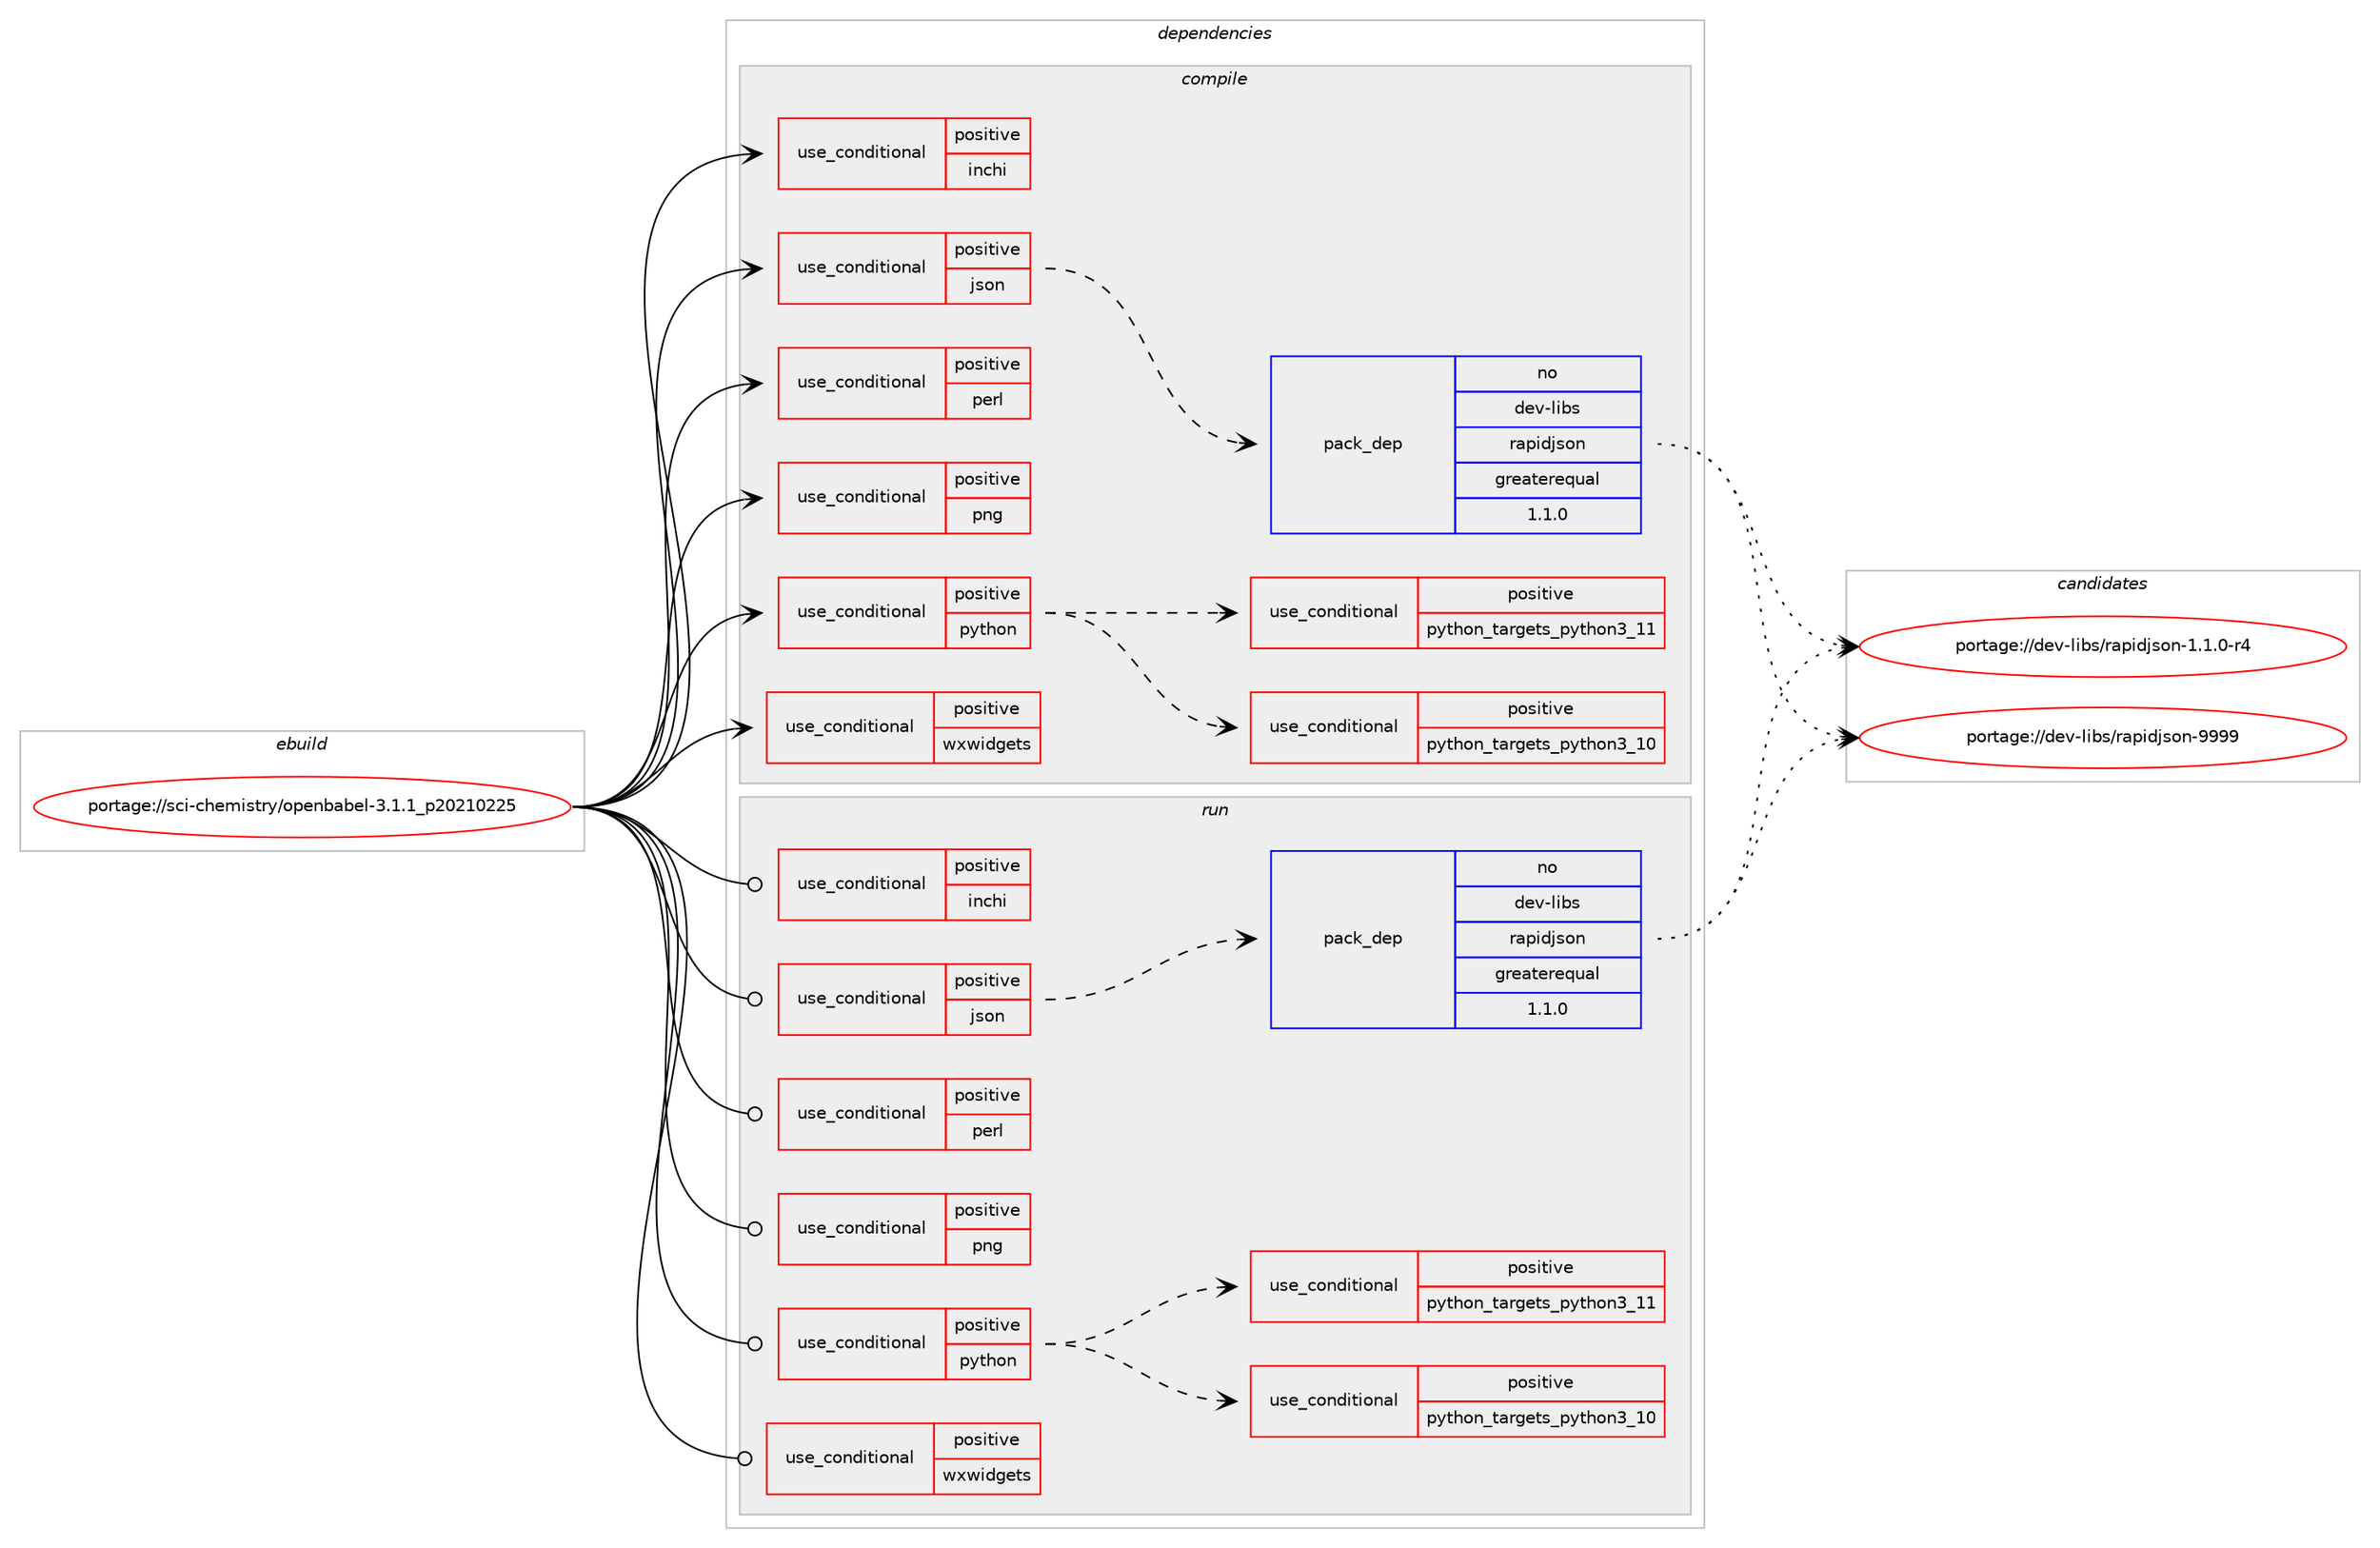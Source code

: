 digraph prolog {

# *************
# Graph options
# *************

newrank=true;
concentrate=true;
compound=true;
graph [rankdir=LR,fontname=Helvetica,fontsize=10,ranksep=1.5];#, ranksep=2.5, nodesep=0.2];
edge  [arrowhead=vee];
node  [fontname=Helvetica,fontsize=10];

# **********
# The ebuild
# **********

subgraph cluster_leftcol {
color=gray;
rank=same;
label=<<i>ebuild</i>>;
id [label="portage://sci-chemistry/openbabel-3.1.1_p20210225", color=red, width=4, href="../sci-chemistry/openbabel-3.1.1_p20210225.svg"];
}

# ****************
# The dependencies
# ****************

subgraph cluster_midcol {
color=gray;
label=<<i>dependencies</i>>;
subgraph cluster_compile {
fillcolor="#eeeeee";
style=filled;
label=<<i>compile</i>>;
subgraph cond6852 {
dependency9593 [label=<<TABLE BORDER="0" CELLBORDER="1" CELLSPACING="0" CELLPADDING="4"><TR><TD ROWSPAN="3" CELLPADDING="10">use_conditional</TD></TR><TR><TD>positive</TD></TR><TR><TD>inchi</TD></TR></TABLE>>, shape=none, color=red];
# *** BEGIN UNKNOWN DEPENDENCY TYPE (TODO) ***
# dependency9593 -> package_dependency(portage://sci-chemistry/openbabel-3.1.1_p20210225,install,no,sci-libs,inchi,none,[,,],[],[])
# *** END UNKNOWN DEPENDENCY TYPE (TODO) ***

}
id:e -> dependency9593:w [weight=20,style="solid",arrowhead="vee"];
subgraph cond6853 {
dependency9594 [label=<<TABLE BORDER="0" CELLBORDER="1" CELLSPACING="0" CELLPADDING="4"><TR><TD ROWSPAN="3" CELLPADDING="10">use_conditional</TD></TR><TR><TD>positive</TD></TR><TR><TD>json</TD></TR></TABLE>>, shape=none, color=red];
subgraph pack2656 {
dependency9595 [label=<<TABLE BORDER="0" CELLBORDER="1" CELLSPACING="0" CELLPADDING="4" WIDTH="220"><TR><TD ROWSPAN="6" CELLPADDING="30">pack_dep</TD></TR><TR><TD WIDTH="110">no</TD></TR><TR><TD>dev-libs</TD></TR><TR><TD>rapidjson</TD></TR><TR><TD>greaterequal</TD></TR><TR><TD>1.1.0</TD></TR></TABLE>>, shape=none, color=blue];
}
dependency9594:e -> dependency9595:w [weight=20,style="dashed",arrowhead="vee"];
}
id:e -> dependency9594:w [weight=20,style="solid",arrowhead="vee"];
subgraph cond6854 {
dependency9596 [label=<<TABLE BORDER="0" CELLBORDER="1" CELLSPACING="0" CELLPADDING="4"><TR><TD ROWSPAN="3" CELLPADDING="10">use_conditional</TD></TR><TR><TD>positive</TD></TR><TR><TD>perl</TD></TR></TABLE>>, shape=none, color=red];
# *** BEGIN UNKNOWN DEPENDENCY TYPE (TODO) ***
# dependency9596 -> package_dependency(portage://sci-chemistry/openbabel-3.1.1_p20210225,install,no,dev-lang,perl,none,[,,],[],[])
# *** END UNKNOWN DEPENDENCY TYPE (TODO) ***

}
id:e -> dependency9596:w [weight=20,style="solid",arrowhead="vee"];
subgraph cond6855 {
dependency9597 [label=<<TABLE BORDER="0" CELLBORDER="1" CELLSPACING="0" CELLPADDING="4"><TR><TD ROWSPAN="3" CELLPADDING="10">use_conditional</TD></TR><TR><TD>positive</TD></TR><TR><TD>png</TD></TR></TABLE>>, shape=none, color=red];
# *** BEGIN UNKNOWN DEPENDENCY TYPE (TODO) ***
# dependency9597 -> package_dependency(portage://sci-chemistry/openbabel-3.1.1_p20210225,install,no,x11-libs,cairo,none,[,,],[],[])
# *** END UNKNOWN DEPENDENCY TYPE (TODO) ***

}
id:e -> dependency9597:w [weight=20,style="solid",arrowhead="vee"];
subgraph cond6856 {
dependency9598 [label=<<TABLE BORDER="0" CELLBORDER="1" CELLSPACING="0" CELLPADDING="4"><TR><TD ROWSPAN="3" CELLPADDING="10">use_conditional</TD></TR><TR><TD>positive</TD></TR><TR><TD>python</TD></TR></TABLE>>, shape=none, color=red];
subgraph cond6857 {
dependency9599 [label=<<TABLE BORDER="0" CELLBORDER="1" CELLSPACING="0" CELLPADDING="4"><TR><TD ROWSPAN="3" CELLPADDING="10">use_conditional</TD></TR><TR><TD>positive</TD></TR><TR><TD>python_targets_python3_10</TD></TR></TABLE>>, shape=none, color=red];
# *** BEGIN UNKNOWN DEPENDENCY TYPE (TODO) ***
# dependency9599 -> package_dependency(portage://sci-chemistry/openbabel-3.1.1_p20210225,install,no,dev-lang,python,none,[,,],[slot(3.10)],[])
# *** END UNKNOWN DEPENDENCY TYPE (TODO) ***

}
dependency9598:e -> dependency9599:w [weight=20,style="dashed",arrowhead="vee"];
subgraph cond6858 {
dependency9600 [label=<<TABLE BORDER="0" CELLBORDER="1" CELLSPACING="0" CELLPADDING="4"><TR><TD ROWSPAN="3" CELLPADDING="10">use_conditional</TD></TR><TR><TD>positive</TD></TR><TR><TD>python_targets_python3_11</TD></TR></TABLE>>, shape=none, color=red];
# *** BEGIN UNKNOWN DEPENDENCY TYPE (TODO) ***
# dependency9600 -> package_dependency(portage://sci-chemistry/openbabel-3.1.1_p20210225,install,no,dev-lang,python,none,[,,],[slot(3.11)],[])
# *** END UNKNOWN DEPENDENCY TYPE (TODO) ***

}
dependency9598:e -> dependency9600:w [weight=20,style="dashed",arrowhead="vee"];
}
id:e -> dependency9598:w [weight=20,style="solid",arrowhead="vee"];
subgraph cond6859 {
dependency9601 [label=<<TABLE BORDER="0" CELLBORDER="1" CELLSPACING="0" CELLPADDING="4"><TR><TD ROWSPAN="3" CELLPADDING="10">use_conditional</TD></TR><TR><TD>positive</TD></TR><TR><TD>wxwidgets</TD></TR></TABLE>>, shape=none, color=red];
# *** BEGIN UNKNOWN DEPENDENCY TYPE (TODO) ***
# dependency9601 -> package_dependency(portage://sci-chemistry/openbabel-3.1.1_p20210225,install,no,x11-libs,wxGTK,none,[,,],[slot(3.0-gtk3)],[use(enable(X),none)])
# *** END UNKNOWN DEPENDENCY TYPE (TODO) ***

}
id:e -> dependency9601:w [weight=20,style="solid",arrowhead="vee"];
# *** BEGIN UNKNOWN DEPENDENCY TYPE (TODO) ***
# id -> package_dependency(portage://sci-chemistry/openbabel-3.1.1_p20210225,install,no,dev-cpp,eigen,none,[,,],[slot(3)],[])
# *** END UNKNOWN DEPENDENCY TYPE (TODO) ***

# *** BEGIN UNKNOWN DEPENDENCY TYPE (TODO) ***
# id -> package_dependency(portage://sci-chemistry/openbabel-3.1.1_p20210225,install,no,dev-libs,libxml2,none,[,,],[slot(2)],[])
# *** END UNKNOWN DEPENDENCY TYPE (TODO) ***

# *** BEGIN UNKNOWN DEPENDENCY TYPE (TODO) ***
# id -> package_dependency(portage://sci-chemistry/openbabel-3.1.1_p20210225,install,no,sys-libs,zlib,none,[,,],any_same_slot,[])
# *** END UNKNOWN DEPENDENCY TYPE (TODO) ***

}
subgraph cluster_compileandrun {
fillcolor="#eeeeee";
style=filled;
label=<<i>compile and run</i>>;
}
subgraph cluster_run {
fillcolor="#eeeeee";
style=filled;
label=<<i>run</i>>;
subgraph cond6860 {
dependency9602 [label=<<TABLE BORDER="0" CELLBORDER="1" CELLSPACING="0" CELLPADDING="4"><TR><TD ROWSPAN="3" CELLPADDING="10">use_conditional</TD></TR><TR><TD>positive</TD></TR><TR><TD>inchi</TD></TR></TABLE>>, shape=none, color=red];
# *** BEGIN UNKNOWN DEPENDENCY TYPE (TODO) ***
# dependency9602 -> package_dependency(portage://sci-chemistry/openbabel-3.1.1_p20210225,run,no,sci-libs,inchi,none,[,,],[],[])
# *** END UNKNOWN DEPENDENCY TYPE (TODO) ***

}
id:e -> dependency9602:w [weight=20,style="solid",arrowhead="odot"];
subgraph cond6861 {
dependency9603 [label=<<TABLE BORDER="0" CELLBORDER="1" CELLSPACING="0" CELLPADDING="4"><TR><TD ROWSPAN="3" CELLPADDING="10">use_conditional</TD></TR><TR><TD>positive</TD></TR><TR><TD>json</TD></TR></TABLE>>, shape=none, color=red];
subgraph pack2657 {
dependency9604 [label=<<TABLE BORDER="0" CELLBORDER="1" CELLSPACING="0" CELLPADDING="4" WIDTH="220"><TR><TD ROWSPAN="6" CELLPADDING="30">pack_dep</TD></TR><TR><TD WIDTH="110">no</TD></TR><TR><TD>dev-libs</TD></TR><TR><TD>rapidjson</TD></TR><TR><TD>greaterequal</TD></TR><TR><TD>1.1.0</TD></TR></TABLE>>, shape=none, color=blue];
}
dependency9603:e -> dependency9604:w [weight=20,style="dashed",arrowhead="vee"];
}
id:e -> dependency9603:w [weight=20,style="solid",arrowhead="odot"];
subgraph cond6862 {
dependency9605 [label=<<TABLE BORDER="0" CELLBORDER="1" CELLSPACING="0" CELLPADDING="4"><TR><TD ROWSPAN="3" CELLPADDING="10">use_conditional</TD></TR><TR><TD>positive</TD></TR><TR><TD>perl</TD></TR></TABLE>>, shape=none, color=red];
# *** BEGIN UNKNOWN DEPENDENCY TYPE (TODO) ***
# dependency9605 -> package_dependency(portage://sci-chemistry/openbabel-3.1.1_p20210225,run,no,dev-lang,perl,none,[,,],any_same_slot,[])
# *** END UNKNOWN DEPENDENCY TYPE (TODO) ***

# *** BEGIN UNKNOWN DEPENDENCY TYPE (TODO) ***
# dependency9605 -> package_dependency(portage://sci-chemistry/openbabel-3.1.1_p20210225,run,weak,sci-chemistry,openbabel-perl,none,[,,],[],[])
# *** END UNKNOWN DEPENDENCY TYPE (TODO) ***

}
id:e -> dependency9605:w [weight=20,style="solid",arrowhead="odot"];
subgraph cond6863 {
dependency9606 [label=<<TABLE BORDER="0" CELLBORDER="1" CELLSPACING="0" CELLPADDING="4"><TR><TD ROWSPAN="3" CELLPADDING="10">use_conditional</TD></TR><TR><TD>positive</TD></TR><TR><TD>png</TD></TR></TABLE>>, shape=none, color=red];
# *** BEGIN UNKNOWN DEPENDENCY TYPE (TODO) ***
# dependency9606 -> package_dependency(portage://sci-chemistry/openbabel-3.1.1_p20210225,run,no,x11-libs,cairo,none,[,,],[],[])
# *** END UNKNOWN DEPENDENCY TYPE (TODO) ***

}
id:e -> dependency9606:w [weight=20,style="solid",arrowhead="odot"];
subgraph cond6864 {
dependency9607 [label=<<TABLE BORDER="0" CELLBORDER="1" CELLSPACING="0" CELLPADDING="4"><TR><TD ROWSPAN="3" CELLPADDING="10">use_conditional</TD></TR><TR><TD>positive</TD></TR><TR><TD>python</TD></TR></TABLE>>, shape=none, color=red];
subgraph cond6865 {
dependency9608 [label=<<TABLE BORDER="0" CELLBORDER="1" CELLSPACING="0" CELLPADDING="4"><TR><TD ROWSPAN="3" CELLPADDING="10">use_conditional</TD></TR><TR><TD>positive</TD></TR><TR><TD>python_targets_python3_10</TD></TR></TABLE>>, shape=none, color=red];
# *** BEGIN UNKNOWN DEPENDENCY TYPE (TODO) ***
# dependency9608 -> package_dependency(portage://sci-chemistry/openbabel-3.1.1_p20210225,run,no,dev-lang,python,none,[,,],[slot(3.10)],[])
# *** END UNKNOWN DEPENDENCY TYPE (TODO) ***

}
dependency9607:e -> dependency9608:w [weight=20,style="dashed",arrowhead="vee"];
subgraph cond6866 {
dependency9609 [label=<<TABLE BORDER="0" CELLBORDER="1" CELLSPACING="0" CELLPADDING="4"><TR><TD ROWSPAN="3" CELLPADDING="10">use_conditional</TD></TR><TR><TD>positive</TD></TR><TR><TD>python_targets_python3_11</TD></TR></TABLE>>, shape=none, color=red];
# *** BEGIN UNKNOWN DEPENDENCY TYPE (TODO) ***
# dependency9609 -> package_dependency(portage://sci-chemistry/openbabel-3.1.1_p20210225,run,no,dev-lang,python,none,[,,],[slot(3.11)],[])
# *** END UNKNOWN DEPENDENCY TYPE (TODO) ***

}
dependency9607:e -> dependency9609:w [weight=20,style="dashed",arrowhead="vee"];
}
id:e -> dependency9607:w [weight=20,style="solid",arrowhead="odot"];
subgraph cond6867 {
dependency9610 [label=<<TABLE BORDER="0" CELLBORDER="1" CELLSPACING="0" CELLPADDING="4"><TR><TD ROWSPAN="3" CELLPADDING="10">use_conditional</TD></TR><TR><TD>positive</TD></TR><TR><TD>wxwidgets</TD></TR></TABLE>>, shape=none, color=red];
# *** BEGIN UNKNOWN DEPENDENCY TYPE (TODO) ***
# dependency9610 -> package_dependency(portage://sci-chemistry/openbabel-3.1.1_p20210225,run,no,x11-libs,wxGTK,none,[,,],[slot(3.0-gtk3)],[use(enable(X),none)])
# *** END UNKNOWN DEPENDENCY TYPE (TODO) ***

}
id:e -> dependency9610:w [weight=20,style="solid",arrowhead="odot"];
# *** BEGIN UNKNOWN DEPENDENCY TYPE (TODO) ***
# id -> package_dependency(portage://sci-chemistry/openbabel-3.1.1_p20210225,run,no,dev-cpp,eigen,none,[,,],[slot(3)],[])
# *** END UNKNOWN DEPENDENCY TYPE (TODO) ***

# *** BEGIN UNKNOWN DEPENDENCY TYPE (TODO) ***
# id -> package_dependency(portage://sci-chemistry/openbabel-3.1.1_p20210225,run,no,dev-libs,libxml2,none,[,,],[slot(2)],[])
# *** END UNKNOWN DEPENDENCY TYPE (TODO) ***

# *** BEGIN UNKNOWN DEPENDENCY TYPE (TODO) ***
# id -> package_dependency(portage://sci-chemistry/openbabel-3.1.1_p20210225,run,no,sys-libs,zlib,none,[,,],any_same_slot,[])
# *** END UNKNOWN DEPENDENCY TYPE (TODO) ***

}
}

# **************
# The candidates
# **************

subgraph cluster_choices {
rank=same;
color=gray;
label=<<i>candidates</i>>;

subgraph choice2656 {
color=black;
nodesep=1;
choice100101118451081059811547114971121051001061151111104549464946484511452 [label="portage://dev-libs/rapidjson-1.1.0-r4", color=red, width=4,href="../dev-libs/rapidjson-1.1.0-r4.svg"];
choice100101118451081059811547114971121051001061151111104557575757 [label="portage://dev-libs/rapidjson-9999", color=red, width=4,href="../dev-libs/rapidjson-9999.svg"];
dependency9595:e -> choice100101118451081059811547114971121051001061151111104549464946484511452:w [style=dotted,weight="100"];
dependency9595:e -> choice100101118451081059811547114971121051001061151111104557575757:w [style=dotted,weight="100"];
}
subgraph choice2657 {
color=black;
nodesep=1;
choice100101118451081059811547114971121051001061151111104549464946484511452 [label="portage://dev-libs/rapidjson-1.1.0-r4", color=red, width=4,href="../dev-libs/rapidjson-1.1.0-r4.svg"];
choice100101118451081059811547114971121051001061151111104557575757 [label="portage://dev-libs/rapidjson-9999", color=red, width=4,href="../dev-libs/rapidjson-9999.svg"];
dependency9604:e -> choice100101118451081059811547114971121051001061151111104549464946484511452:w [style=dotted,weight="100"];
dependency9604:e -> choice100101118451081059811547114971121051001061151111104557575757:w [style=dotted,weight="100"];
}
}

}
